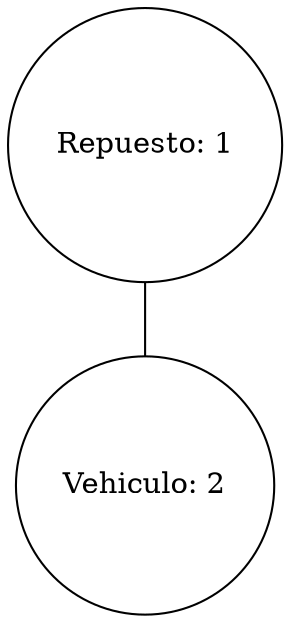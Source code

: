 graph GrafoNoDirigido {
node [shape=circle];
"2" [label="Vehiculo: 2"];
"1" [label="Repuesto: 1"];
"1" -- "2";
}
